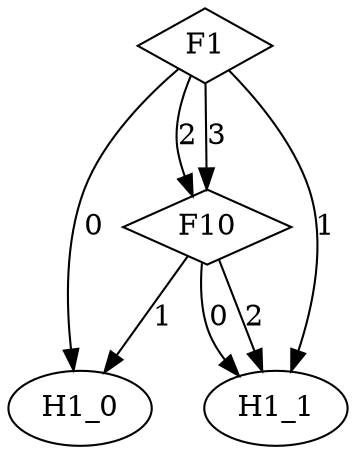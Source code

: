 digraph {
node [label=H1_1,style=""] H1_1
node [label=H1_0,style=""] H1_0
node [label=H1_1,style=""] H1_1
node [label=H1_1,style=""] H1_1
node [label=H1_0,style=""] H1_0
node [label=F10,shape="diamond",style=""] 1
node [label=F1,shape="diamond",style=""] 0

1 -> H1_1 [label="2"]
1 -> H1_0 [label="1"]
1 -> H1_1 [label="0"]
0 -> 1 [label="3"]
0 -> 1 [label="2"]
0 -> H1_1 [label="1"]
0 -> H1_0 [label="0"]
}